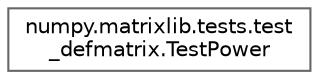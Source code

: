 digraph "Graphical Class Hierarchy"
{
 // LATEX_PDF_SIZE
  bgcolor="transparent";
  edge [fontname=Helvetica,fontsize=10,labelfontname=Helvetica,labelfontsize=10];
  node [fontname=Helvetica,fontsize=10,shape=box,height=0.2,width=0.4];
  rankdir="LR";
  Node0 [id="Node000000",label="numpy.matrixlib.tests.test\l_defmatrix.TestPower",height=0.2,width=0.4,color="grey40", fillcolor="white", style="filled",URL="$d6/dad/classnumpy_1_1matrixlib_1_1tests_1_1test__defmatrix_1_1TestPower.html",tooltip=" "];
}
